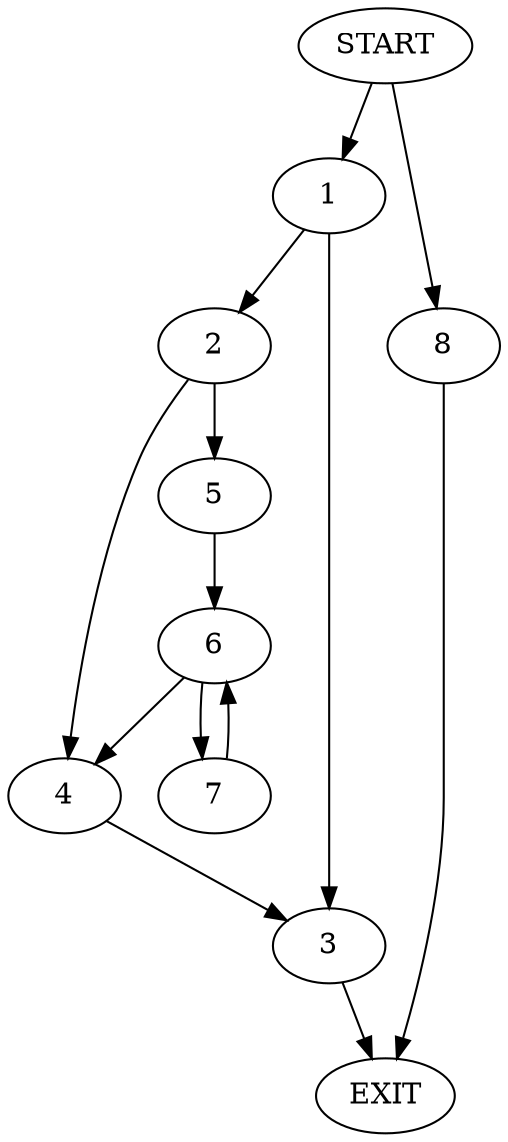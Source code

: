 digraph {
0 [label="START"]
9 [label="EXIT"]
0 -> 1
1 -> 2
1 -> 3
2 -> 4
2 -> 5
3 -> 9
5 -> 6
4 -> 3
6 -> 7
6 -> 4
7 -> 6
0 -> 8
8 -> 9
}
